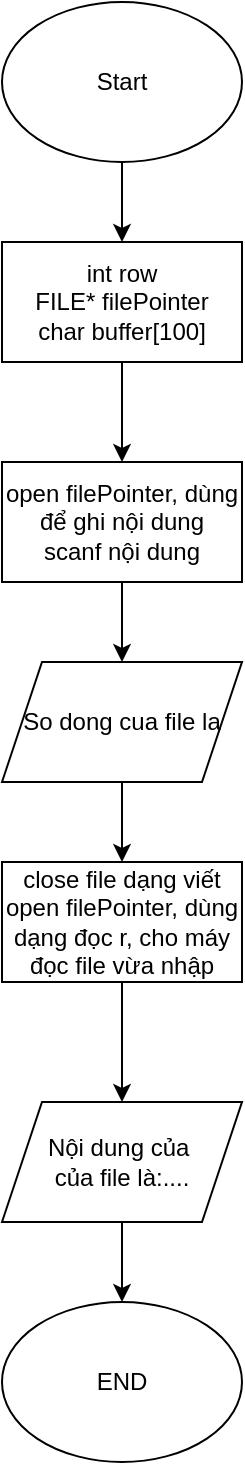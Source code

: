 <mxfile version="22.1.2" type="device">
  <diagram id="C5RBs43oDa-KdzZeNtuy" name="Page-1">
    <mxGraphModel dx="508" dy="614" grid="1" gridSize="10" guides="1" tooltips="1" connect="1" arrows="1" fold="1" page="1" pageScale="1" pageWidth="827" pageHeight="1169" math="0" shadow="0">
      <root>
        <mxCell id="WIyWlLk6GJQsqaUBKTNV-0" />
        <mxCell id="WIyWlLk6GJQsqaUBKTNV-1" parent="WIyWlLk6GJQsqaUBKTNV-0" />
        <mxCell id="bdMgyzQtXY3F8ST8saqW-2" style="edgeStyle=orthogonalEdgeStyle;rounded=0;orthogonalLoop=1;jettySize=auto;html=1;exitX=0.5;exitY=1;exitDx=0;exitDy=0;entryX=0.5;entryY=0;entryDx=0;entryDy=0;" edge="1" parent="WIyWlLk6GJQsqaUBKTNV-1" source="bdMgyzQtXY3F8ST8saqW-0" target="bdMgyzQtXY3F8ST8saqW-1">
          <mxGeometry relative="1" as="geometry" />
        </mxCell>
        <mxCell id="bdMgyzQtXY3F8ST8saqW-0" value="Start" style="ellipse;whiteSpace=wrap;html=1;" vertex="1" parent="WIyWlLk6GJQsqaUBKTNV-1">
          <mxGeometry x="270" y="50" width="120" height="80" as="geometry" />
        </mxCell>
        <mxCell id="bdMgyzQtXY3F8ST8saqW-4" style="edgeStyle=orthogonalEdgeStyle;rounded=0;orthogonalLoop=1;jettySize=auto;html=1;exitX=0.5;exitY=1;exitDx=0;exitDy=0;" edge="1" parent="WIyWlLk6GJQsqaUBKTNV-1" source="bdMgyzQtXY3F8ST8saqW-1" target="bdMgyzQtXY3F8ST8saqW-3">
          <mxGeometry relative="1" as="geometry" />
        </mxCell>
        <mxCell id="bdMgyzQtXY3F8ST8saqW-1" value="int row&lt;br&gt;FILE* filePointer&lt;br&gt;char buffer[100]" style="rounded=0;whiteSpace=wrap;html=1;" vertex="1" parent="WIyWlLk6GJQsqaUBKTNV-1">
          <mxGeometry x="270" y="170" width="120" height="60" as="geometry" />
        </mxCell>
        <mxCell id="bdMgyzQtXY3F8ST8saqW-6" style="edgeStyle=orthogonalEdgeStyle;rounded=0;orthogonalLoop=1;jettySize=auto;html=1;exitX=0.5;exitY=1;exitDx=0;exitDy=0;entryX=0.5;entryY=0;entryDx=0;entryDy=0;" edge="1" parent="WIyWlLk6GJQsqaUBKTNV-1" source="bdMgyzQtXY3F8ST8saqW-3" target="bdMgyzQtXY3F8ST8saqW-5">
          <mxGeometry relative="1" as="geometry" />
        </mxCell>
        <mxCell id="bdMgyzQtXY3F8ST8saqW-3" value="open filePointer, dùng để ghi nội dung&lt;br&gt;scanf nội dung" style="rounded=0;whiteSpace=wrap;html=1;" vertex="1" parent="WIyWlLk6GJQsqaUBKTNV-1">
          <mxGeometry x="270" y="280" width="120" height="60" as="geometry" />
        </mxCell>
        <mxCell id="bdMgyzQtXY3F8ST8saqW-8" style="edgeStyle=orthogonalEdgeStyle;rounded=0;orthogonalLoop=1;jettySize=auto;html=1;exitX=0.5;exitY=1;exitDx=0;exitDy=0;" edge="1" parent="WIyWlLk6GJQsqaUBKTNV-1" source="bdMgyzQtXY3F8ST8saqW-5" target="bdMgyzQtXY3F8ST8saqW-7">
          <mxGeometry relative="1" as="geometry" />
        </mxCell>
        <mxCell id="bdMgyzQtXY3F8ST8saqW-5" value="So dong cua file la" style="shape=parallelogram;perimeter=parallelogramPerimeter;whiteSpace=wrap;html=1;fixedSize=1;" vertex="1" parent="WIyWlLk6GJQsqaUBKTNV-1">
          <mxGeometry x="270" y="380" width="120" height="60" as="geometry" />
        </mxCell>
        <mxCell id="bdMgyzQtXY3F8ST8saqW-11" style="edgeStyle=orthogonalEdgeStyle;rounded=0;orthogonalLoop=1;jettySize=auto;html=1;exitX=0.5;exitY=1;exitDx=0;exitDy=0;" edge="1" parent="WIyWlLk6GJQsqaUBKTNV-1" source="bdMgyzQtXY3F8ST8saqW-7" target="bdMgyzQtXY3F8ST8saqW-10">
          <mxGeometry relative="1" as="geometry" />
        </mxCell>
        <mxCell id="bdMgyzQtXY3F8ST8saqW-7" value="close file dạng viết&lt;br&gt;open filePointer, dùng dạng đọc r, cho máy đọc file vừa nhập" style="rounded=0;whiteSpace=wrap;html=1;" vertex="1" parent="WIyWlLk6GJQsqaUBKTNV-1">
          <mxGeometry x="270" y="480" width="120" height="60" as="geometry" />
        </mxCell>
        <mxCell id="bdMgyzQtXY3F8ST8saqW-13" style="edgeStyle=orthogonalEdgeStyle;rounded=0;orthogonalLoop=1;jettySize=auto;html=1;exitX=0.5;exitY=1;exitDx=0;exitDy=0;" edge="1" parent="WIyWlLk6GJQsqaUBKTNV-1" source="bdMgyzQtXY3F8ST8saqW-10" target="bdMgyzQtXY3F8ST8saqW-12">
          <mxGeometry relative="1" as="geometry" />
        </mxCell>
        <mxCell id="bdMgyzQtXY3F8ST8saqW-10" value="Nội dung của&amp;nbsp;&lt;br&gt;của file là:...." style="shape=parallelogram;perimeter=parallelogramPerimeter;whiteSpace=wrap;html=1;fixedSize=1;" vertex="1" parent="WIyWlLk6GJQsqaUBKTNV-1">
          <mxGeometry x="270" y="600" width="120" height="60" as="geometry" />
        </mxCell>
        <mxCell id="bdMgyzQtXY3F8ST8saqW-12" value="END" style="ellipse;whiteSpace=wrap;html=1;" vertex="1" parent="WIyWlLk6GJQsqaUBKTNV-1">
          <mxGeometry x="270" y="700" width="120" height="80" as="geometry" />
        </mxCell>
      </root>
    </mxGraphModel>
  </diagram>
</mxfile>
